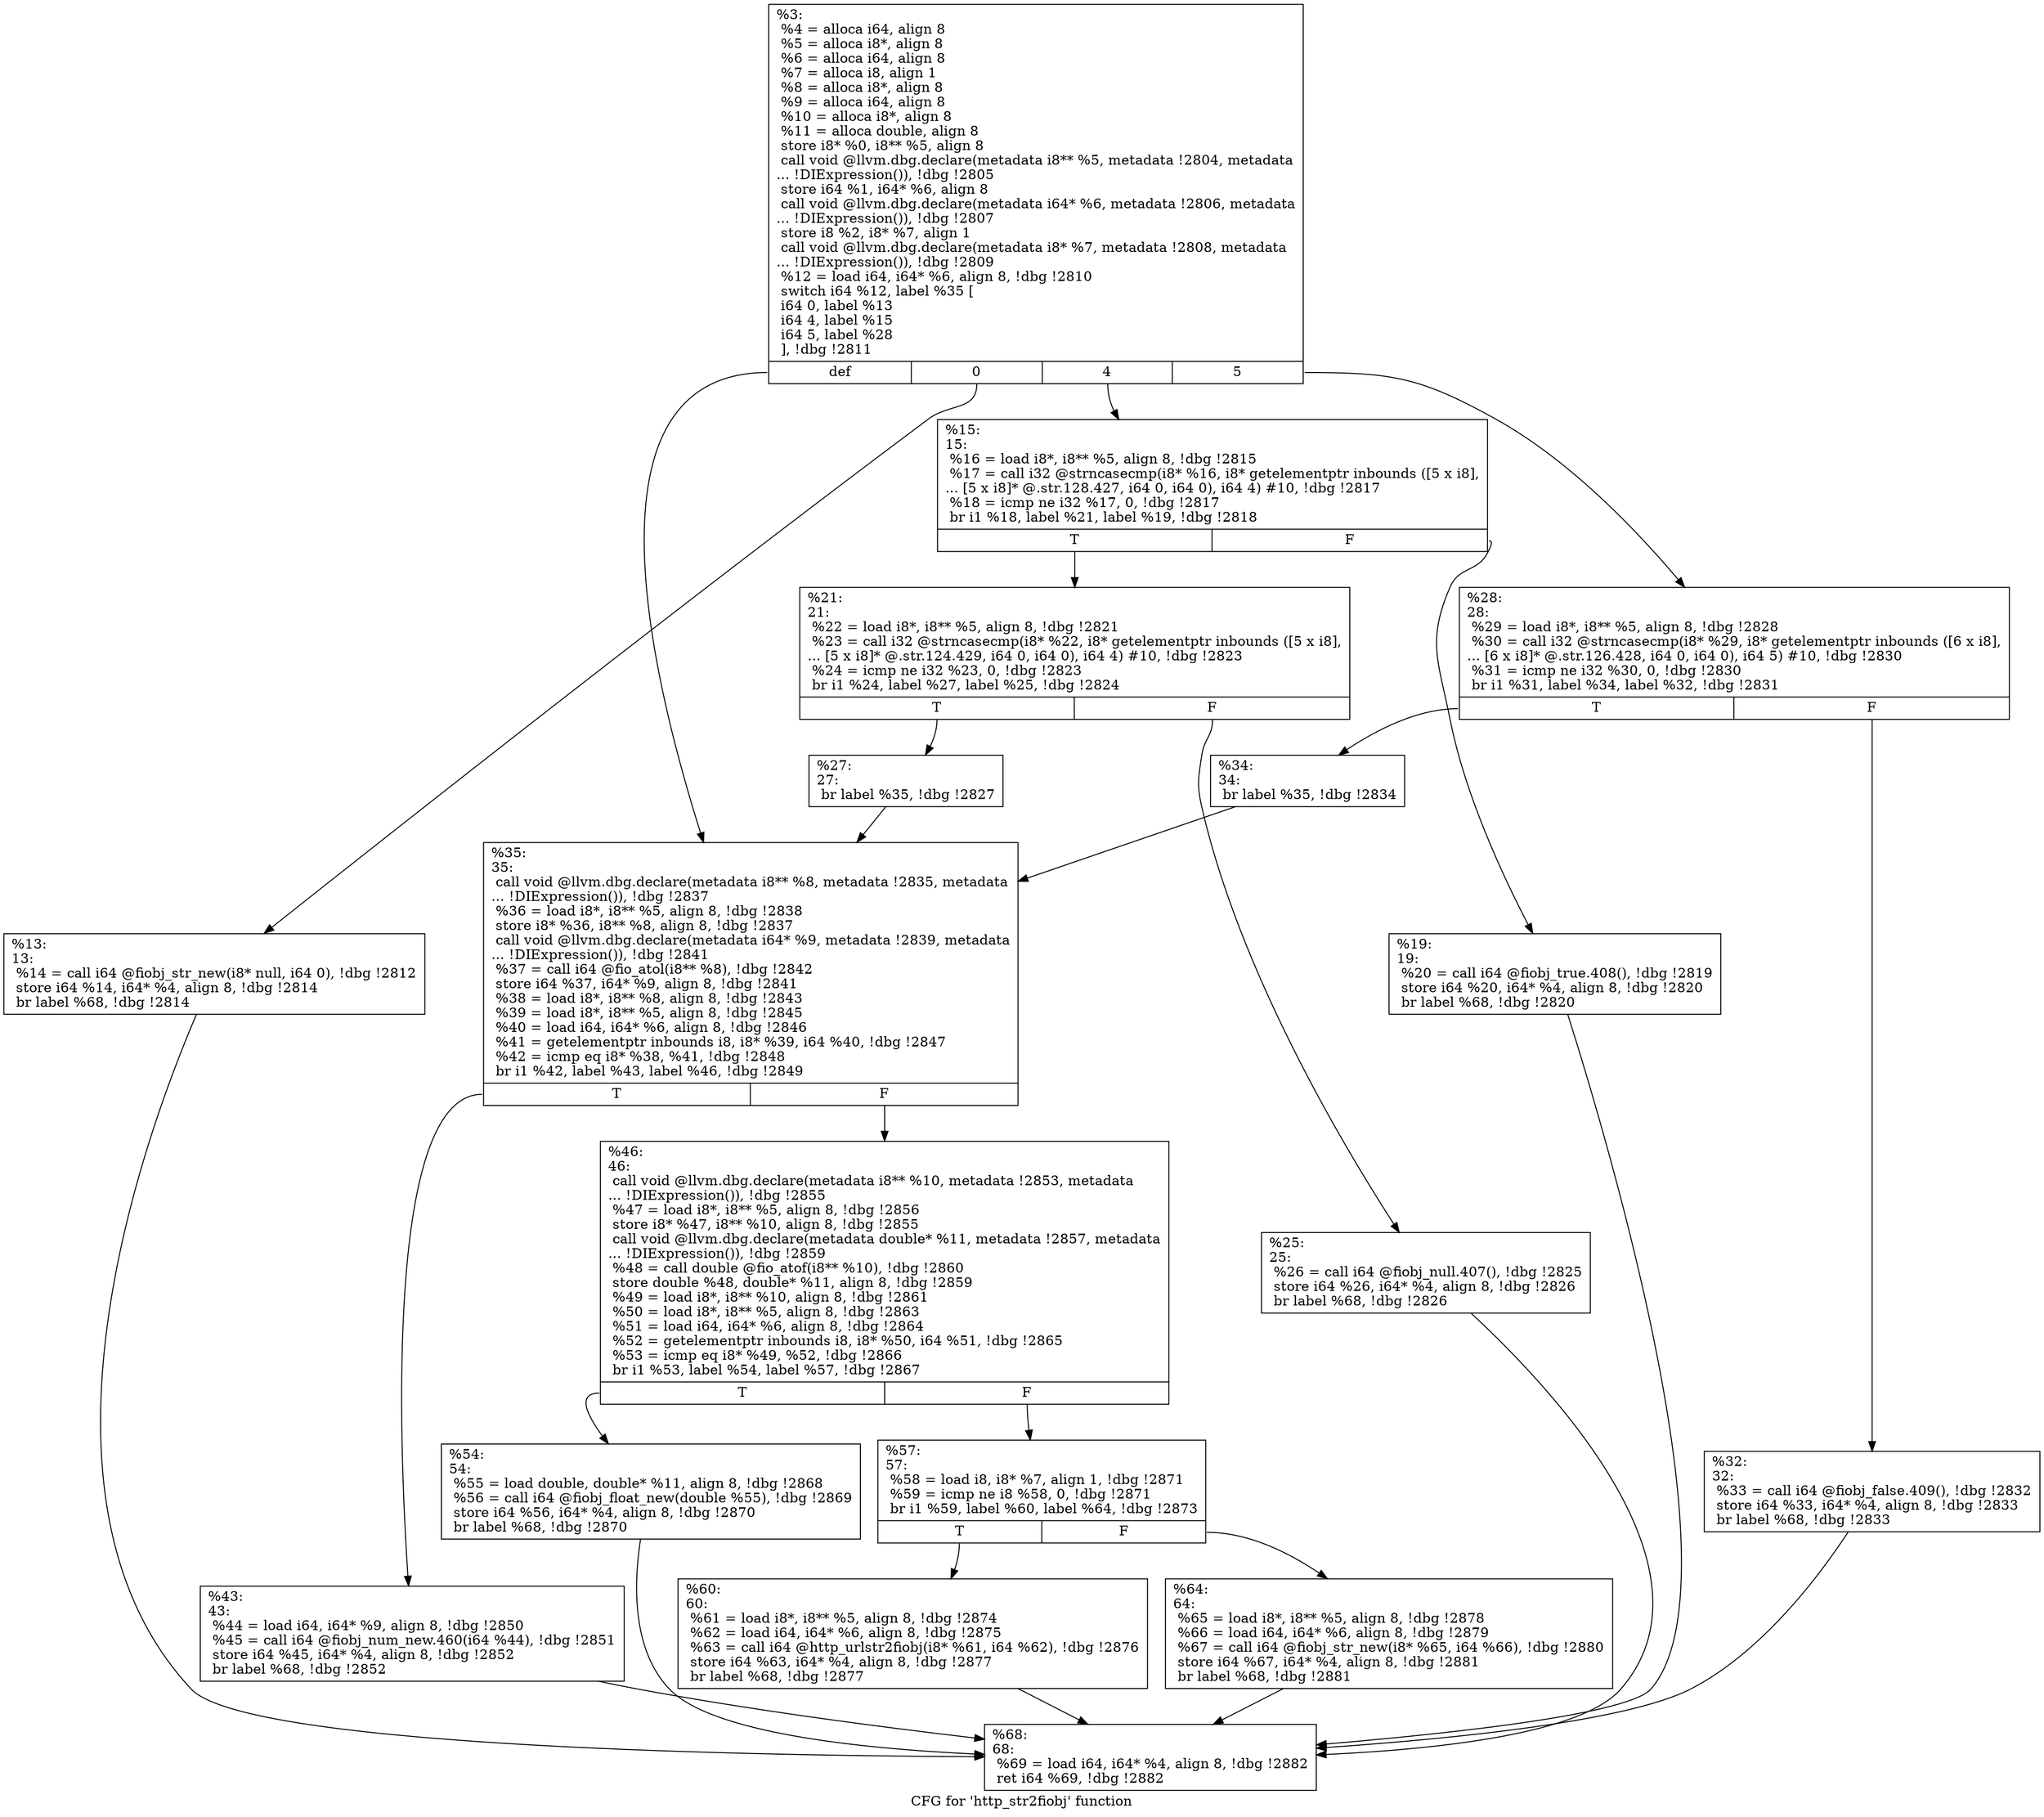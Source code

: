 digraph "CFG for 'http_str2fiobj' function" {
	label="CFG for 'http_str2fiobj' function";

	Node0x5568523bfc70 [shape=record,label="{%3:\l  %4 = alloca i64, align 8\l  %5 = alloca i8*, align 8\l  %6 = alloca i64, align 8\l  %7 = alloca i8, align 1\l  %8 = alloca i8*, align 8\l  %9 = alloca i64, align 8\l  %10 = alloca i8*, align 8\l  %11 = alloca double, align 8\l  store i8* %0, i8** %5, align 8\l  call void @llvm.dbg.declare(metadata i8** %5, metadata !2804, metadata\l... !DIExpression()), !dbg !2805\l  store i64 %1, i64* %6, align 8\l  call void @llvm.dbg.declare(metadata i64* %6, metadata !2806, metadata\l... !DIExpression()), !dbg !2807\l  store i8 %2, i8* %7, align 1\l  call void @llvm.dbg.declare(metadata i8* %7, metadata !2808, metadata\l... !DIExpression()), !dbg !2809\l  %12 = load i64, i64* %6, align 8, !dbg !2810\l  switch i64 %12, label %35 [\l    i64 0, label %13\l    i64 4, label %15\l    i64 5, label %28\l  ], !dbg !2811\l|{<s0>def|<s1>0|<s2>4|<s3>5}}"];
	Node0x5568523bfc70:s0 -> Node0x5568523c19b0;
	Node0x5568523bfc70:s1 -> Node0x5568523c16e0;
	Node0x5568523bfc70:s2 -> Node0x5568523c1730;
	Node0x5568523bfc70:s3 -> Node0x5568523c18c0;
	Node0x5568523c16e0 [shape=record,label="{%13:\l13:                                               \l  %14 = call i64 @fiobj_str_new(i8* null, i64 0), !dbg !2812\l  store i64 %14, i64* %4, align 8, !dbg !2814\l  br label %68, !dbg !2814\l}"];
	Node0x5568523c16e0 -> Node0x5568523c1be0;
	Node0x5568523c1730 [shape=record,label="{%15:\l15:                                               \l  %16 = load i8*, i8** %5, align 8, !dbg !2815\l  %17 = call i32 @strncasecmp(i8* %16, i8* getelementptr inbounds ([5 x i8],\l... [5 x i8]* @.str.128.427, i64 0, i64 0), i64 4) #10, !dbg !2817\l  %18 = icmp ne i32 %17, 0, !dbg !2817\l  br i1 %18, label %21, label %19, !dbg !2818\l|{<s0>T|<s1>F}}"];
	Node0x5568523c1730:s0 -> Node0x5568523c17d0;
	Node0x5568523c1730:s1 -> Node0x5568523c1780;
	Node0x5568523c1780 [shape=record,label="{%19:\l19:                                               \l  %20 = call i64 @fiobj_true.408(), !dbg !2819\l  store i64 %20, i64* %4, align 8, !dbg !2820\l  br label %68, !dbg !2820\l}"];
	Node0x5568523c1780 -> Node0x5568523c1be0;
	Node0x5568523c17d0 [shape=record,label="{%21:\l21:                                               \l  %22 = load i8*, i8** %5, align 8, !dbg !2821\l  %23 = call i32 @strncasecmp(i8* %22, i8* getelementptr inbounds ([5 x i8],\l... [5 x i8]* @.str.124.429, i64 0, i64 0), i64 4) #10, !dbg !2823\l  %24 = icmp ne i32 %23, 0, !dbg !2823\l  br i1 %24, label %27, label %25, !dbg !2824\l|{<s0>T|<s1>F}}"];
	Node0x5568523c17d0:s0 -> Node0x5568523c1870;
	Node0x5568523c17d0:s1 -> Node0x5568523c1820;
	Node0x5568523c1820 [shape=record,label="{%25:\l25:                                               \l  %26 = call i64 @fiobj_null.407(), !dbg !2825\l  store i64 %26, i64* %4, align 8, !dbg !2826\l  br label %68, !dbg !2826\l}"];
	Node0x5568523c1820 -> Node0x5568523c1be0;
	Node0x5568523c1870 [shape=record,label="{%27:\l27:                                               \l  br label %35, !dbg !2827\l}"];
	Node0x5568523c1870 -> Node0x5568523c19b0;
	Node0x5568523c18c0 [shape=record,label="{%28:\l28:                                               \l  %29 = load i8*, i8** %5, align 8, !dbg !2828\l  %30 = call i32 @strncasecmp(i8* %29, i8* getelementptr inbounds ([6 x i8],\l... [6 x i8]* @.str.126.428, i64 0, i64 0), i64 5) #10, !dbg !2830\l  %31 = icmp ne i32 %30, 0, !dbg !2830\l  br i1 %31, label %34, label %32, !dbg !2831\l|{<s0>T|<s1>F}}"];
	Node0x5568523c18c0:s0 -> Node0x5568523c1960;
	Node0x5568523c18c0:s1 -> Node0x5568523c1910;
	Node0x5568523c1910 [shape=record,label="{%32:\l32:                                               \l  %33 = call i64 @fiobj_false.409(), !dbg !2832\l  store i64 %33, i64* %4, align 8, !dbg !2833\l  br label %68, !dbg !2833\l}"];
	Node0x5568523c1910 -> Node0x5568523c1be0;
	Node0x5568523c1960 [shape=record,label="{%34:\l34:                                               \l  br label %35, !dbg !2834\l}"];
	Node0x5568523c1960 -> Node0x5568523c19b0;
	Node0x5568523c19b0 [shape=record,label="{%35:\l35:                                               \l  call void @llvm.dbg.declare(metadata i8** %8, metadata !2835, metadata\l... !DIExpression()), !dbg !2837\l  %36 = load i8*, i8** %5, align 8, !dbg !2838\l  store i8* %36, i8** %8, align 8, !dbg !2837\l  call void @llvm.dbg.declare(metadata i64* %9, metadata !2839, metadata\l... !DIExpression()), !dbg !2841\l  %37 = call i64 @fio_atol(i8** %8), !dbg !2842\l  store i64 %37, i64* %9, align 8, !dbg !2841\l  %38 = load i8*, i8** %8, align 8, !dbg !2843\l  %39 = load i8*, i8** %5, align 8, !dbg !2845\l  %40 = load i64, i64* %6, align 8, !dbg !2846\l  %41 = getelementptr inbounds i8, i8* %39, i64 %40, !dbg !2847\l  %42 = icmp eq i8* %38, %41, !dbg !2848\l  br i1 %42, label %43, label %46, !dbg !2849\l|{<s0>T|<s1>F}}"];
	Node0x5568523c19b0:s0 -> Node0x5568523c1a00;
	Node0x5568523c19b0:s1 -> Node0x5568523c1a50;
	Node0x5568523c1a00 [shape=record,label="{%43:\l43:                                               \l  %44 = load i64, i64* %9, align 8, !dbg !2850\l  %45 = call i64 @fiobj_num_new.460(i64 %44), !dbg !2851\l  store i64 %45, i64* %4, align 8, !dbg !2852\l  br label %68, !dbg !2852\l}"];
	Node0x5568523c1a00 -> Node0x5568523c1be0;
	Node0x5568523c1a50 [shape=record,label="{%46:\l46:                                               \l  call void @llvm.dbg.declare(metadata i8** %10, metadata !2853, metadata\l... !DIExpression()), !dbg !2855\l  %47 = load i8*, i8** %5, align 8, !dbg !2856\l  store i8* %47, i8** %10, align 8, !dbg !2855\l  call void @llvm.dbg.declare(metadata double* %11, metadata !2857, metadata\l... !DIExpression()), !dbg !2859\l  %48 = call double @fio_atof(i8** %10), !dbg !2860\l  store double %48, double* %11, align 8, !dbg !2859\l  %49 = load i8*, i8** %10, align 8, !dbg !2861\l  %50 = load i8*, i8** %5, align 8, !dbg !2863\l  %51 = load i64, i64* %6, align 8, !dbg !2864\l  %52 = getelementptr inbounds i8, i8* %50, i64 %51, !dbg !2865\l  %53 = icmp eq i8* %49, %52, !dbg !2866\l  br i1 %53, label %54, label %57, !dbg !2867\l|{<s0>T|<s1>F}}"];
	Node0x5568523c1a50:s0 -> Node0x5568523c1aa0;
	Node0x5568523c1a50:s1 -> Node0x5568523c1af0;
	Node0x5568523c1aa0 [shape=record,label="{%54:\l54:                                               \l  %55 = load double, double* %11, align 8, !dbg !2868\l  %56 = call i64 @fiobj_float_new(double %55), !dbg !2869\l  store i64 %56, i64* %4, align 8, !dbg !2870\l  br label %68, !dbg !2870\l}"];
	Node0x5568523c1aa0 -> Node0x5568523c1be0;
	Node0x5568523c1af0 [shape=record,label="{%57:\l57:                                               \l  %58 = load i8, i8* %7, align 1, !dbg !2871\l  %59 = icmp ne i8 %58, 0, !dbg !2871\l  br i1 %59, label %60, label %64, !dbg !2873\l|{<s0>T|<s1>F}}"];
	Node0x5568523c1af0:s0 -> Node0x5568523c1b40;
	Node0x5568523c1af0:s1 -> Node0x5568523c1b90;
	Node0x5568523c1b40 [shape=record,label="{%60:\l60:                                               \l  %61 = load i8*, i8** %5, align 8, !dbg !2874\l  %62 = load i64, i64* %6, align 8, !dbg !2875\l  %63 = call i64 @http_urlstr2fiobj(i8* %61, i64 %62), !dbg !2876\l  store i64 %63, i64* %4, align 8, !dbg !2877\l  br label %68, !dbg !2877\l}"];
	Node0x5568523c1b40 -> Node0x5568523c1be0;
	Node0x5568523c1b90 [shape=record,label="{%64:\l64:                                               \l  %65 = load i8*, i8** %5, align 8, !dbg !2878\l  %66 = load i64, i64* %6, align 8, !dbg !2879\l  %67 = call i64 @fiobj_str_new(i8* %65, i64 %66), !dbg !2880\l  store i64 %67, i64* %4, align 8, !dbg !2881\l  br label %68, !dbg !2881\l}"];
	Node0x5568523c1b90 -> Node0x5568523c1be0;
	Node0x5568523c1be0 [shape=record,label="{%68:\l68:                                               \l  %69 = load i64, i64* %4, align 8, !dbg !2882\l  ret i64 %69, !dbg !2882\l}"];
}
